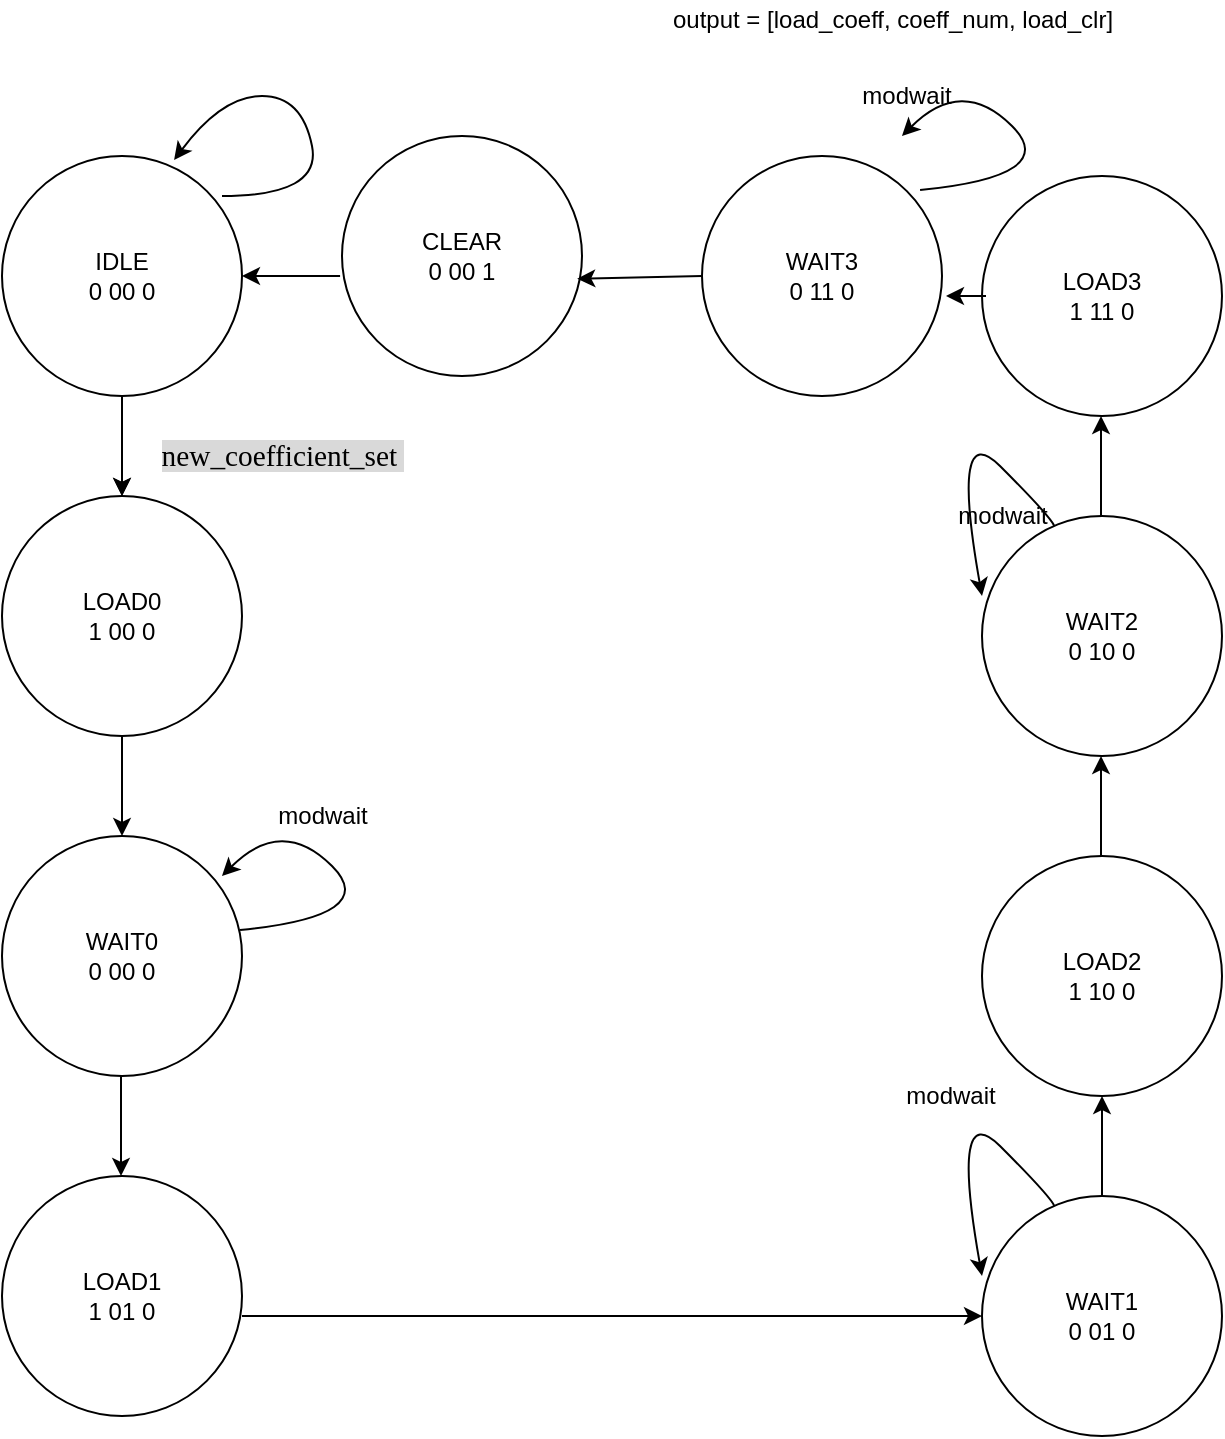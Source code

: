 <mxfile version="12.9.3" type="device"><diagram id="QESY2hBl32w0dZCfLJJB" name="Page-1"><mxGraphModel dx="1351" dy="870" grid="1" gridSize="10" guides="1" tooltips="1" connect="1" arrows="1" fold="1" page="1" pageScale="1" pageWidth="827" pageHeight="1169" math="0" shadow="0"><root><mxCell id="0"/><mxCell id="1" parent="0"/><mxCell id="Rwyt8AK-xBrOFbLslvj6-5" value="" style="edgeStyle=orthogonalEdgeStyle;rounded=0;orthogonalLoop=1;jettySize=auto;html=1;" parent="1" source="Rwyt8AK-xBrOFbLslvj6-1" target="Rwyt8AK-xBrOFbLslvj6-3" edge="1"><mxGeometry relative="1" as="geometry"/></mxCell><mxCell id="Rwyt8AK-xBrOFbLslvj6-1" value="IDLE&lt;br&gt;0 00 0" style="ellipse;whiteSpace=wrap;html=1;aspect=fixed;" parent="1" vertex="1"><mxGeometry x="210" y="150" width="120" height="120" as="geometry"/></mxCell><mxCell id="Rwyt8AK-xBrOFbLslvj6-2" value="output = [load_coeff, coeff_num, load_clr]" style="text;html=1;align=center;verticalAlign=middle;resizable=0;points=[];autosize=1;" parent="1" vertex="1"><mxGeometry x="535" y="72" width="240" height="20" as="geometry"/></mxCell><mxCell id="Rwyt8AK-xBrOFbLslvj6-3" value="LOAD0&lt;br&gt;1 00 0" style="ellipse;whiteSpace=wrap;html=1;aspect=fixed;" parent="1" vertex="1"><mxGeometry x="210" y="320" width="120" height="120" as="geometry"/></mxCell><mxCell id="Rwyt8AK-xBrOFbLslvj6-4" value="" style="endArrow=classic;html=1;entryX=0.5;entryY=0;entryDx=0;entryDy=0;" parent="1" target="Rwyt8AK-xBrOFbLslvj6-3" edge="1"><mxGeometry width="50" height="50" relative="1" as="geometry"><mxPoint x="270" y="270" as="sourcePoint"/><mxPoint x="320" y="220" as="targetPoint"/></mxGeometry></mxCell><mxCell id="Rwyt8AK-xBrOFbLslvj6-6" value="" style="curved=1;endArrow=classic;html=1;entryX=0.717;entryY=0.017;entryDx=0;entryDy=0;entryPerimeter=0;" parent="1" target="Rwyt8AK-xBrOFbLslvj6-1" edge="1"><mxGeometry width="50" height="50" relative="1" as="geometry"><mxPoint x="320" y="170" as="sourcePoint"/><mxPoint x="370" y="120" as="targetPoint"/><Array as="points"><mxPoint x="370" y="170"/><mxPoint x="360" y="120"/><mxPoint x="320" y="120"/></Array></mxGeometry></mxCell><mxCell id="Rwyt8AK-xBrOFbLslvj6-8" value="&lt;span style=&quot;font-family: &amp;#34;nimbusromno9l&amp;#34; ; font-size: 11pt ; background-color: rgb(217 , 217 , 217)&quot;&gt;new_coefficient_set&amp;nbsp;&lt;/span&gt;" style="text;html=1;align=center;verticalAlign=middle;resizable=0;points=[];autosize=1;" parent="1" vertex="1"><mxGeometry x="280" y="290" width="140" height="20" as="geometry"/></mxCell><mxCell id="Rwyt8AK-xBrOFbLslvj6-10" value="WAIT0&lt;br&gt;0 00 0" style="ellipse;whiteSpace=wrap;html=1;aspect=fixed;" parent="1" vertex="1"><mxGeometry x="210" y="490" width="120" height="120" as="geometry"/></mxCell><mxCell id="Rwyt8AK-xBrOFbLslvj6-11" value="" style="endArrow=classic;html=1;" parent="1" target="Rwyt8AK-xBrOFbLslvj6-10" edge="1"><mxGeometry width="50" height="50" relative="1" as="geometry"><mxPoint x="270" y="440" as="sourcePoint"/><mxPoint x="320" y="390" as="targetPoint"/></mxGeometry></mxCell><mxCell id="Rwyt8AK-xBrOFbLslvj6-12" value="LOAD1&lt;br&gt;1 01 0" style="ellipse;whiteSpace=wrap;html=1;aspect=fixed;" parent="1" vertex="1"><mxGeometry x="210" y="660" width="120" height="120" as="geometry"/></mxCell><mxCell id="Rwyt8AK-xBrOFbLslvj6-13" value="" style="endArrow=classic;html=1;" parent="1" edge="1"><mxGeometry width="50" height="50" relative="1" as="geometry"><mxPoint x="269.5" y="610" as="sourcePoint"/><mxPoint x="269.5" y="660" as="targetPoint"/></mxGeometry></mxCell><mxCell id="Rwyt8AK-xBrOFbLslvj6-14" value="WAIT1&lt;br&gt;0 01 0" style="ellipse;whiteSpace=wrap;html=1;aspect=fixed;" parent="1" vertex="1"><mxGeometry x="700" y="670" width="120" height="120" as="geometry"/></mxCell><mxCell id="Rwyt8AK-xBrOFbLslvj6-15" value="" style="curved=1;endArrow=classic;html=1;exitX=0.992;exitY=0.392;exitDx=0;exitDy=0;exitPerimeter=0;" parent="1" source="Rwyt8AK-xBrOFbLslvj6-10" edge="1"><mxGeometry width="50" height="50" relative="1" as="geometry"><mxPoint x="350" y="530" as="sourcePoint"/><mxPoint x="320" y="510" as="targetPoint"/><Array as="points"><mxPoint x="400" y="530"/><mxPoint x="350" y="480"/></Array></mxGeometry></mxCell><mxCell id="Rwyt8AK-xBrOFbLslvj6-17" value="modwait" style="text;html=1;align=center;verticalAlign=middle;resizable=0;points=[];autosize=1;" parent="1" vertex="1"><mxGeometry x="340" y="470" width="60" height="20" as="geometry"/></mxCell><mxCell id="Rwyt8AK-xBrOFbLslvj6-18" value="" style="endArrow=classic;html=1;entryX=0;entryY=0.5;entryDx=0;entryDy=0;" parent="1" target="Rwyt8AK-xBrOFbLslvj6-14" edge="1"><mxGeometry width="50" height="50" relative="1" as="geometry"><mxPoint x="330" y="730" as="sourcePoint"/><mxPoint x="380" y="680" as="targetPoint"/></mxGeometry></mxCell><mxCell id="Rwyt8AK-xBrOFbLslvj6-19" value="" style="curved=1;endArrow=classic;html=1;entryX=0;entryY=0.333;entryDx=0;entryDy=0;entryPerimeter=0;" parent="1" source="Rwyt8AK-xBrOFbLslvj6-14" target="Rwyt8AK-xBrOFbLslvj6-14" edge="1"><mxGeometry width="50" height="50" relative="1" as="geometry"><mxPoint x="663.04" y="677.04" as="sourcePoint"/><mxPoint x="654" y="650" as="targetPoint"/><Array as="points"><mxPoint x="734" y="670"/><mxPoint x="684" y="620"/></Array></mxGeometry></mxCell><mxCell id="Rwyt8AK-xBrOFbLslvj6-20" value="modwait" style="text;html=1;align=center;verticalAlign=middle;resizable=0;points=[];autosize=1;" parent="1" vertex="1"><mxGeometry x="654" y="610" width="60" height="20" as="geometry"/></mxCell><mxCell id="Rwyt8AK-xBrOFbLslvj6-21" value="LOAD2&lt;br&gt;1 10 0" style="ellipse;whiteSpace=wrap;html=1;aspect=fixed;" parent="1" vertex="1"><mxGeometry x="700" y="500" width="120" height="120" as="geometry"/></mxCell><mxCell id="Rwyt8AK-xBrOFbLslvj6-22" value="" style="endArrow=classic;html=1;entryX=0.5;entryY=1;entryDx=0;entryDy=0;" parent="1" target="Rwyt8AK-xBrOFbLslvj6-21" edge="1"><mxGeometry width="50" height="50" relative="1" as="geometry"><mxPoint x="760" y="670" as="sourcePoint"/><mxPoint x="810" y="620" as="targetPoint"/></mxGeometry></mxCell><mxCell id="Rwyt8AK-xBrOFbLslvj6-23" value="WAIT2&lt;br&gt;0 10 0" style="ellipse;whiteSpace=wrap;html=1;aspect=fixed;" parent="1" vertex="1"><mxGeometry x="700" y="330" width="120" height="120" as="geometry"/></mxCell><mxCell id="Rwyt8AK-xBrOFbLslvj6-24" value="" style="curved=1;endArrow=classic;html=1;entryX=0;entryY=0.333;entryDx=0;entryDy=0;entryPerimeter=0;" parent="1" source="Rwyt8AK-xBrOFbLslvj6-23" target="Rwyt8AK-xBrOFbLslvj6-23" edge="1"><mxGeometry width="50" height="50" relative="1" as="geometry"><mxPoint x="663.04" y="337.04" as="sourcePoint"/><mxPoint x="654" y="310" as="targetPoint"/><Array as="points"><mxPoint x="734" y="330"/><mxPoint x="684" y="280"/></Array></mxGeometry></mxCell><mxCell id="Rwyt8AK-xBrOFbLslvj6-25" value="modwait" style="text;html=1;align=center;verticalAlign=middle;resizable=0;points=[];autosize=1;" parent="1" vertex="1"><mxGeometry x="680" y="320" width="60" height="20" as="geometry"/></mxCell><mxCell id="Rwyt8AK-xBrOFbLslvj6-26" value="" style="endArrow=classic;html=1;entryX=0.5;entryY=1;entryDx=0;entryDy=0;" parent="1" edge="1"><mxGeometry width="50" height="50" relative="1" as="geometry"><mxPoint x="759.5" y="500" as="sourcePoint"/><mxPoint x="759.5" y="450" as="targetPoint"/></mxGeometry></mxCell><mxCell id="Rwyt8AK-xBrOFbLslvj6-27" value="LOAD3&lt;br&gt;1 11 0" style="ellipse;whiteSpace=wrap;html=1;aspect=fixed;" parent="1" vertex="1"><mxGeometry x="700" y="160" width="120" height="120" as="geometry"/></mxCell><mxCell id="Rwyt8AK-xBrOFbLslvj6-28" value="" style="endArrow=classic;html=1;entryX=0.5;entryY=1;entryDx=0;entryDy=0;" parent="1" edge="1"><mxGeometry width="50" height="50" relative="1" as="geometry"><mxPoint x="759.5" y="330" as="sourcePoint"/><mxPoint x="759.5" y="280" as="targetPoint"/></mxGeometry></mxCell><mxCell id="C2mSnOIPNr7kiBuRZX1K-4" value="" style="endArrow=classic;html=1;" parent="1" edge="1"><mxGeometry width="50" height="50" relative="1" as="geometry"><mxPoint x="702" y="220" as="sourcePoint"/><mxPoint x="682" y="220" as="targetPoint"/></mxGeometry></mxCell><mxCell id="C2mSnOIPNr7kiBuRZX1K-7" value="WAIT3&lt;br&gt;0 11 0" style="ellipse;whiteSpace=wrap;html=1;aspect=fixed;" parent="1" vertex="1"><mxGeometry x="560" y="150" width="120" height="120" as="geometry"/></mxCell><mxCell id="C2mSnOIPNr7kiBuRZX1K-8" value="" style="endArrow=classic;html=1;entryX=1;entryY=0.5;entryDx=0;entryDy=0;exitX=-0.008;exitY=0.583;exitDx=0;exitDy=0;exitPerimeter=0;" parent="1" target="Rwyt8AK-xBrOFbLslvj6-1" edge="1" source="NyxtVvq4gUQY_6LcWil9-3"><mxGeometry width="50" height="50" relative="1" as="geometry"><mxPoint x="360" y="210" as="sourcePoint"/><mxPoint x="480" y="160" as="targetPoint"/></mxGeometry></mxCell><mxCell id="C2mSnOIPNr7kiBuRZX1K-9" value="" style="curved=1;endArrow=classic;html=1;exitX=0.992;exitY=0.392;exitDx=0;exitDy=0;exitPerimeter=0;" parent="1" edge="1"><mxGeometry width="50" height="50" relative="1" as="geometry"><mxPoint x="669.04" y="167.04" as="sourcePoint"/><mxPoint x="660" y="140" as="targetPoint"/><Array as="points"><mxPoint x="740" y="160"/><mxPoint x="690" y="110"/></Array></mxGeometry></mxCell><mxCell id="C2mSnOIPNr7kiBuRZX1K-10" value="modwait" style="text;html=1;align=center;verticalAlign=middle;resizable=0;points=[];autosize=1;" parent="1" vertex="1"><mxGeometry x="632" y="110" width="60" height="20" as="geometry"/></mxCell><mxCell id="NyxtVvq4gUQY_6LcWil9-3" value="CLEAR&lt;br&gt;0 00 1" style="ellipse;whiteSpace=wrap;html=1;aspect=fixed;" vertex="1" parent="1"><mxGeometry x="380" y="140" width="120" height="120" as="geometry"/></mxCell><mxCell id="NyxtVvq4gUQY_6LcWil9-4" value="" style="endArrow=classic;html=1;entryX=0.98;entryY=0.595;entryDx=0;entryDy=0;entryPerimeter=0;" edge="1" parent="1" target="NyxtVvq4gUQY_6LcWil9-3"><mxGeometry width="50" height="50" relative="1" as="geometry"><mxPoint x="560" y="210" as="sourcePoint"/><mxPoint x="610" y="160" as="targetPoint"/></mxGeometry></mxCell></root></mxGraphModel></diagram></mxfile>